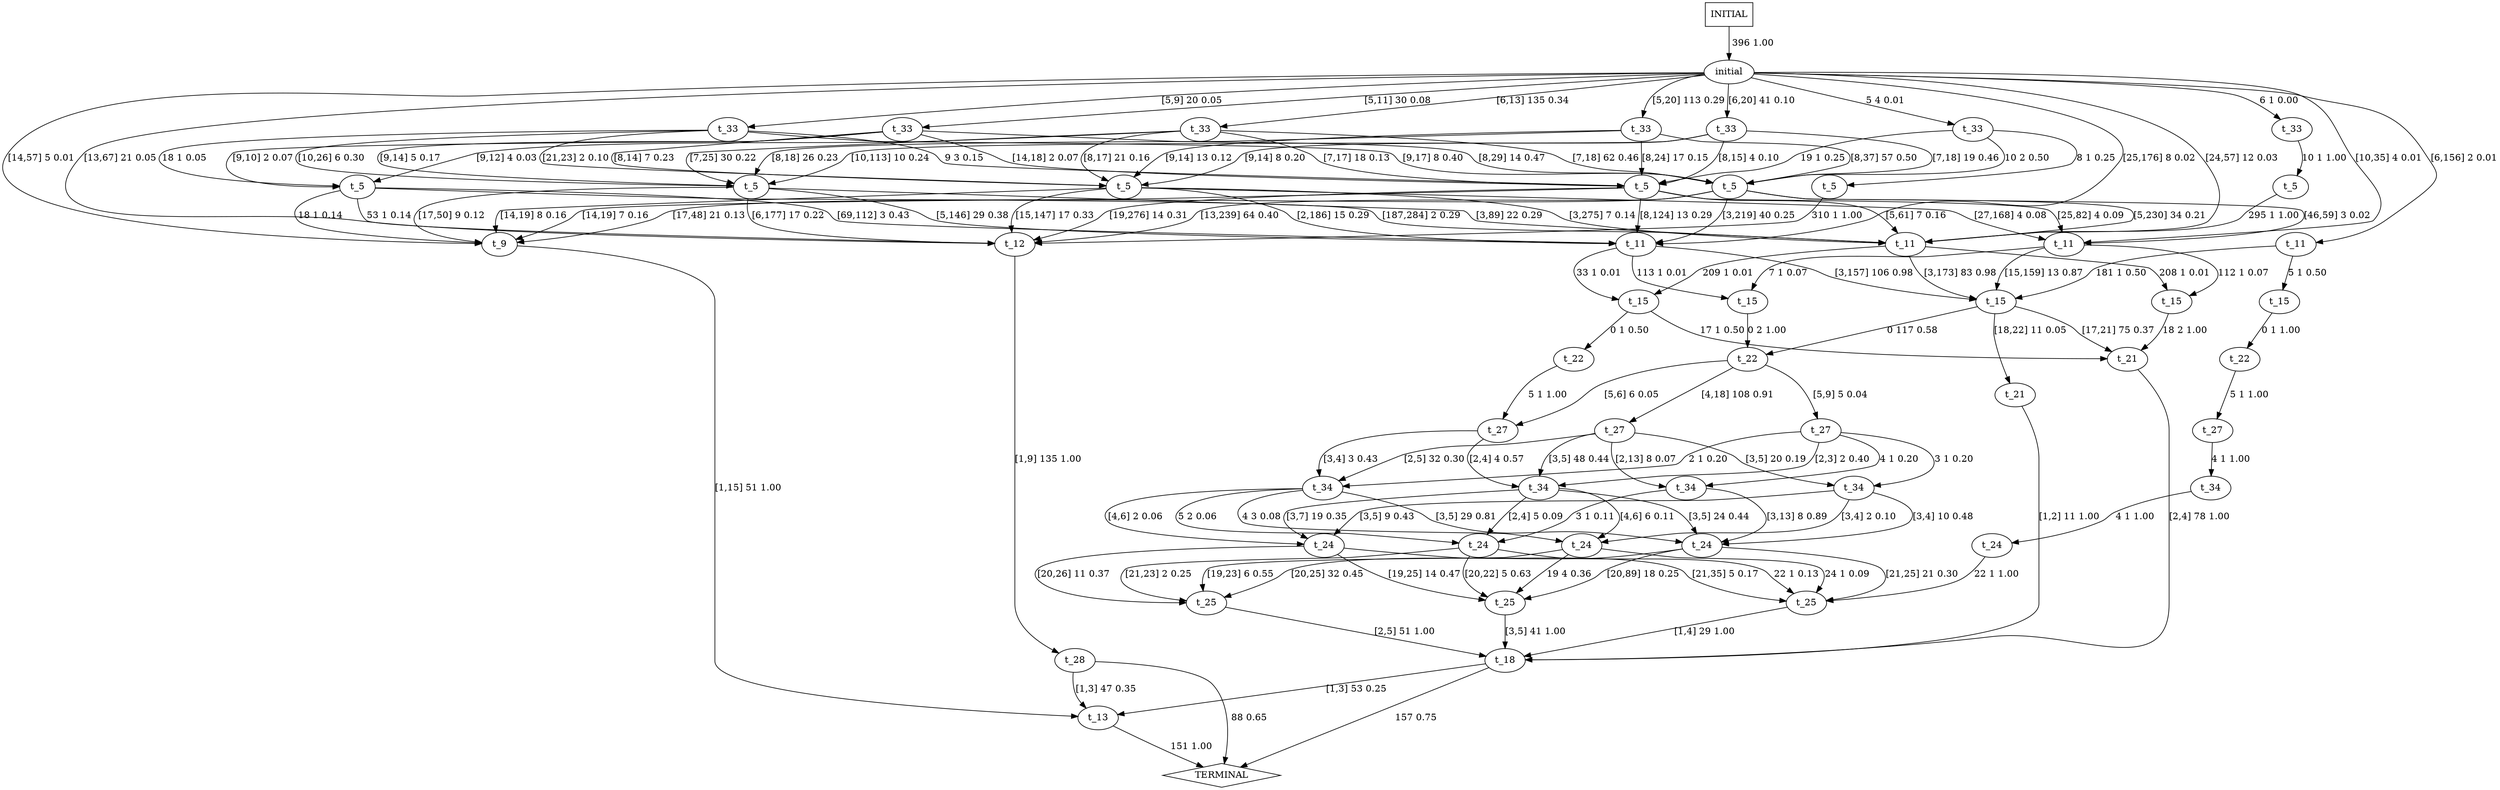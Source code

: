 digraph G {
  0 [label="initial"];
  1 [label="t_11"];
  2 [label="t_11"];
  3 [label="t_11"];
  4 [label="t_11"];
  5 [label="t_12"];
  6 [label="t_13"];
  7 [label="t_15"];
  8 [label="t_15"];
  9 [label="t_15"];
  10 [label="t_15"];
  11 [label="t_15"];
  12 [label="t_18"];
  13 [label="t_21"];
  14 [label="t_21"];
  15 [label="t_22"];
  16 [label="t_22"];
  17 [label="t_22"];
  18 [label="t_24"];
  19 [label="t_24"];
  20 [label="t_24"];
  21 [label="t_24"];
  22 [label="t_24"];
  23 [label="t_25"];
  24 [label="t_25"];
  25 [label="t_25"];
  26 [label="t_27"];
  27 [label="t_27"];
  28 [label="t_27"];
  29 [label="t_27"];
  30 [label="t_28"];
  31 [label="t_33"];
  32 [label="t_33"];
  33 [label="t_33"];
  34 [label="t_33"];
  35 [label="t_33"];
  36 [label="t_33"];
  37 [label="t_33"];
  38 [label="t_34"];
  39 [label="t_34"];
  40 [label="t_34"];
  41 [label="t_34"];
  42 [label="t_34"];
  43 [label="t_5"];
  44 [label="t_5"];
  45 [label="t_5"];
  46 [label="t_5"];
  47 [label="t_5"];
  48 [label="t_5"];
  49 [label="t_5"];
  50 [label="t_9"];
  51 [label="TERMINAL",shape=diamond];
  52 [label="INITIAL",shape=box];
0->1 [label="[6,156] 2 0.01"];
0->4 [label="[10,35] 4 0.01"];
0->2 [label="[25,176] 8 0.02"];
0->3 [label="[24,57] 12 0.03"];
0->5 [label="[13,67] 21 0.05"];
0->31 [label="6 1 0.00"];
0->32 [label="5 4 0.01"];
0->35 [label="[5,9] 20 0.05"];
0->36 [label="[5,11] 30 0.08"];
0->33 [label="[6,20] 41 0.10"];
0->34 [label="[5,20] 113 0.29"];
0->37 [label="[6,13] 135 0.34"];
0->50 [label="[14,57] 5 0.01"];
1->8 [label="5 1 0.50"];
1->11 [label="181 1 0.50"];
2->10 [label="33 1 0.01"];
2->9 [label="113 1 0.01"];
2->11 [label="[3,157] 106 0.98"];
3->7 [label="208 1 0.01"];
3->10 [label="209 1 0.01"];
3->11 [label="[3,173] 83 0.98"];
4->9 [label="7 1 0.07"];
4->7 [label="112 1 0.07"];
4->11 [label="[15,159] 13 0.87"];
5->30 [label="[1,9] 135 1.00"];
6->51 [label=" 151 1.00"];
7->14 [label="18 2 1.00"];
8->16 [label="0 1 1.00"];
9->17 [label="0 2 1.00"];
10->14 [label="17 1 0.50"];
10->15 [label="0 1 0.50"];
11->13 [label="[18,22] 11 0.05"];
11->14 [label="[17,21] 75 0.37"];
11->17 [label="0 117 0.58"];
12->6 [label="[1,3] 53 0.25"];
12->51 [label=" 157 0.75"];
13->12 [label="[1,2] 11 1.00"];
14->12 [label="[2,4] 78 1.00"];
15->27 [label="5 1 1.00"];
16->26 [label="5 1 1.00"];
17->28 [label="[5,9] 5 0.04"];
17->27 [label="[5,6] 6 0.05"];
17->29 [label="[4,18] 108 0.91"];
18->23 [label="22 1 1.00"];
19->23 [label="24 1 0.09"];
19->24 [label="19 4 0.36"];
19->25 [label="[19,23] 6 0.55"];
20->23 [label="22 1 0.13"];
20->25 [label="[21,23] 2 0.25"];
20->24 [label="[20,22] 5 0.63"];
21->23 [label="[21,35] 5 0.17"];
21->25 [label="[20,26] 11 0.37"];
21->24 [label="[19,25] 14 0.47"];
22->24 [label="[20,89] 18 0.25"];
22->23 [label="[21,25] 21 0.30"];
22->25 [label="[20,25] 32 0.45"];
23->12 [label="[1,4] 29 1.00"];
24->12 [label="[3,5] 41 1.00"];
25->12 [label="[2,5] 51 1.00"];
26->38 [label="4 1 1.00"];
27->41 [label="[3,4] 3 0.43"];
27->42 [label="[2,4] 4 0.57"];
28->41 [label="2 1 0.20"];
28->40 [label="3 1 0.20"];
28->39 [label="4 1 0.20"];
28->42 [label="[2,3] 2 0.40"];
29->39 [label="[2,13] 8 0.07"];
29->40 [label="[3,5] 20 0.19"];
29->41 [label="[2,5] 32 0.30"];
29->42 [label="[3,5] 48 0.44"];
30->6 [label="[1,3] 47 0.35"];
30->51 [label=" 88 0.65"];
31->43 [label="10 1 1.00"];
32->44 [label="8 1 0.25"];
32->49 [label="19 1 0.25"];
32->47 [label="10 2 0.50"];
33->49 [label="[8,15] 4 0.10"];
33->48 [label="[9,14] 8 0.20"];
33->46 [label="[10,113] 10 0.24"];
33->47 [label="[7,18] 19 0.46"];
34->48 [label="[9,14] 13 0.12"];
34->49 [label="[8,24] 17 0.15"];
34->46 [label="[8,18] 26 0.23"];
34->47 [label="[8,37] 57 0.50"];
35->45 [label="18 1 0.05"];
35->48 [label="[21,23] 2 0.10"];
35->49 [label="9 3 0.15"];
35->46 [label="[10,26] 6 0.30"];
35->47 [label="[9,17] 8 0.40"];
36->45 [label="[9,10] 2 0.07"];
36->49 [label="[14,18] 2 0.07"];
36->46 [label="[9,14] 5 0.17"];
36->48 [label="[8,14] 7 0.23"];
36->47 [label="[8,29] 14 0.47"];
37->45 [label="[9,12] 4 0.03"];
37->49 [label="[7,17] 18 0.13"];
37->48 [label="[8,17] 21 0.16"];
37->46 [label="[7,25] 30 0.22"];
37->47 [label="[7,18] 62 0.46"];
38->18 [label="4 1 1.00"];
39->20 [label="3 1 0.11"];
39->22 [label="[3,13] 8 0.89"];
40->19 [label="[3,4] 2 0.10"];
40->21 [label="[3,5] 9 0.43"];
40->22 [label="[3,4] 10 0.48"];
41->21 [label="[4,6] 2 0.06"];
41->20 [label="5 2 0.06"];
41->19 [label="4 3 0.08"];
41->22 [label="[3,5] 29 0.81"];
42->20 [label="[2,4] 5 0.09"];
42->19 [label="[4,6] 6 0.11"];
42->21 [label="[3,7] 19 0.35"];
42->22 [label="[3,5] 24 0.44"];
43->3 [label="295 1 1.00"];
44->5 [label="310 1 1.00"];
45->3 [label="[187,284] 2 0.29"];
45->2 [label="[69,112] 3 0.43"];
45->5 [label="53 1 0.14"];
45->50 [label="18 1 0.14"];
46->3 [label="[3,89] 22 0.29"];
46->2 [label="[5,146] 29 0.38"];
46->5 [label="[6,177] 17 0.22"];
46->50 [label="[17,50] 9 0.12"];
47->4 [label="[46,59] 3 0.02"];
47->3 [label="[5,230] 34 0.21"];
47->2 [label="[3,219] 40 0.25"];
47->5 [label="[13,239] 64 0.40"];
47->50 [label="[17,48] 21 0.13"];
48->4 [label="[27,168] 4 0.08"];
48->3 [label="[3,275] 7 0.14"];
48->2 [label="[2,186] 15 0.29"];
48->5 [label="[15,147] 17 0.33"];
48->50 [label="[14,19] 8 0.16"];
49->4 [label="[25,82] 4 0.09"];
49->3 [label="[5,61] 7 0.16"];
49->2 [label="[8,124] 13 0.29"];
49->5 [label="[19,276] 14 0.31"];
49->50 [label="[14,19] 7 0.16"];
50->6 [label="[1,15] 51 1.00"];
52->0 [label=" 396 1.00"];
}
